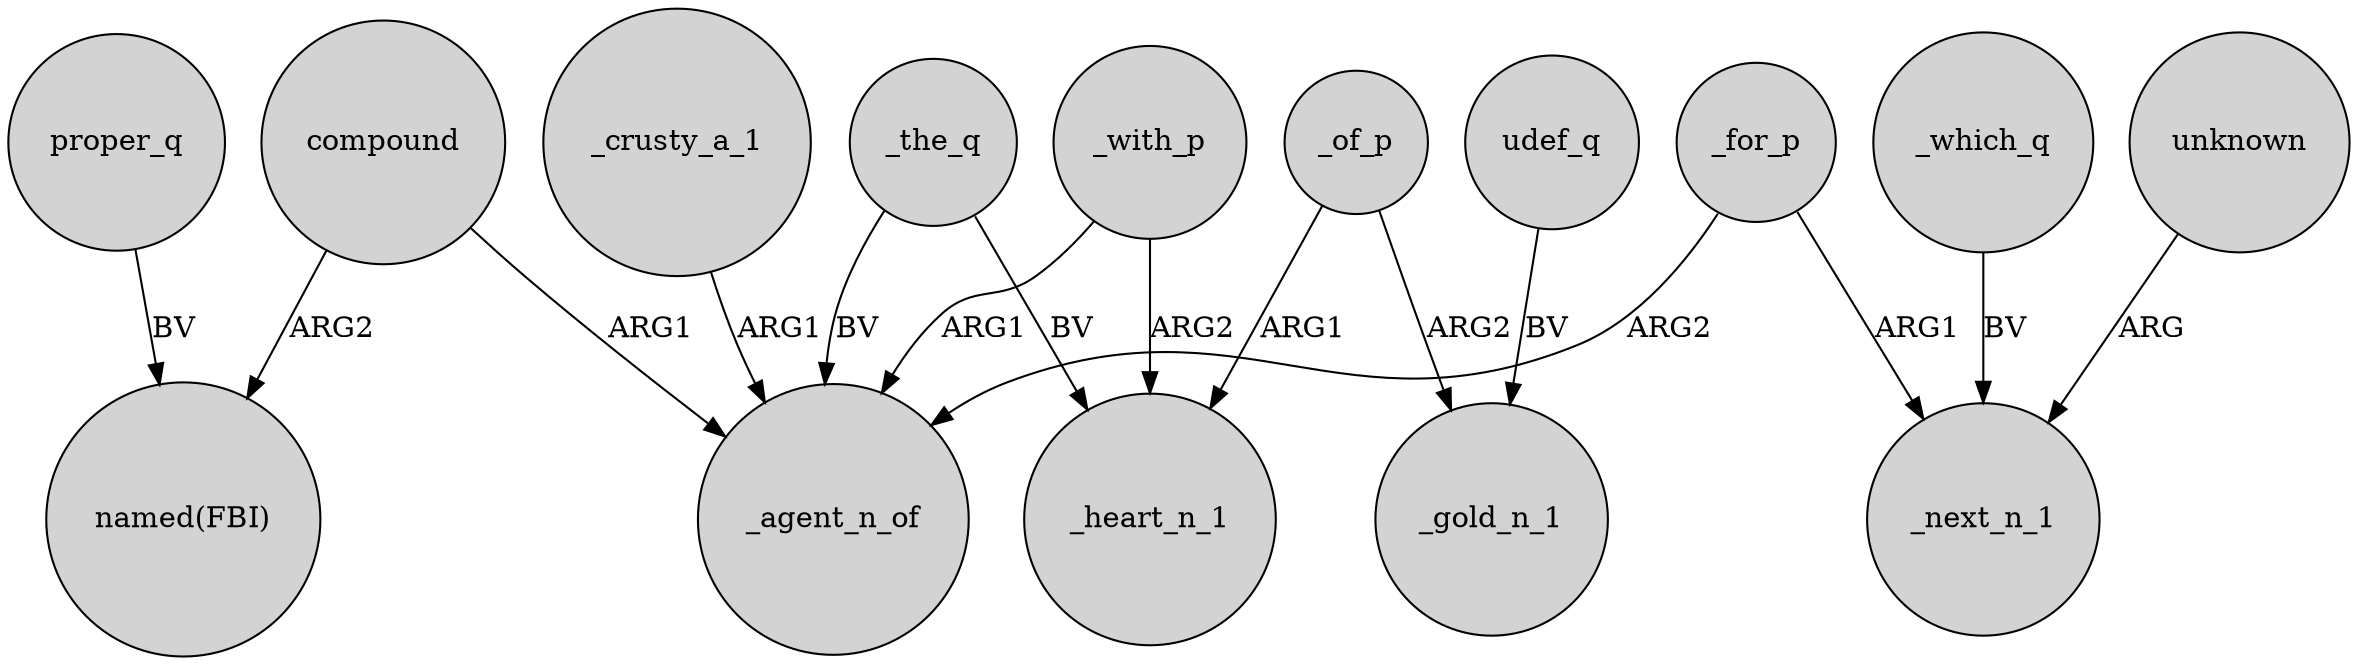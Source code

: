 digraph {
	node [shape=circle style=filled]
	proper_q -> "named(FBI)" [label=BV]
	_crusty_a_1 -> _agent_n_of [label=ARG1]
	_of_p -> _heart_n_1 [label=ARG1]
	_the_q -> _agent_n_of [label=BV]
	_of_p -> _gold_n_1 [label=ARG2]
	compound -> _agent_n_of [label=ARG1]
	udef_q -> _gold_n_1 [label=BV]
	_which_q -> _next_n_1 [label=BV]
	_with_p -> _agent_n_of [label=ARG1]
	unknown -> _next_n_1 [label=ARG]
	compound -> "named(FBI)" [label=ARG2]
	_for_p -> _next_n_1 [label=ARG1]
	_for_p -> _agent_n_of [label=ARG2]
	_with_p -> _heart_n_1 [label=ARG2]
	_the_q -> _heart_n_1 [label=BV]
}
